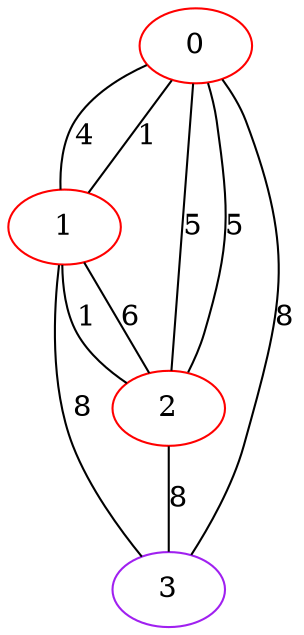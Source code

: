 graph "" {
0 [color=red, weight=1];
1 [color=red, weight=1];
2 [color=red, weight=1];
3 [color=purple, weight=4];
0 -- 1  [key=0, label=4];
0 -- 1  [key=1, label=1];
0 -- 2  [key=0, label=5];
0 -- 2  [key=1, label=5];
0 -- 3  [key=0, label=8];
1 -- 2  [key=0, label=1];
1 -- 2  [key=1, label=6];
1 -- 3  [key=0, label=8];
2 -- 3  [key=0, label=8];
}
